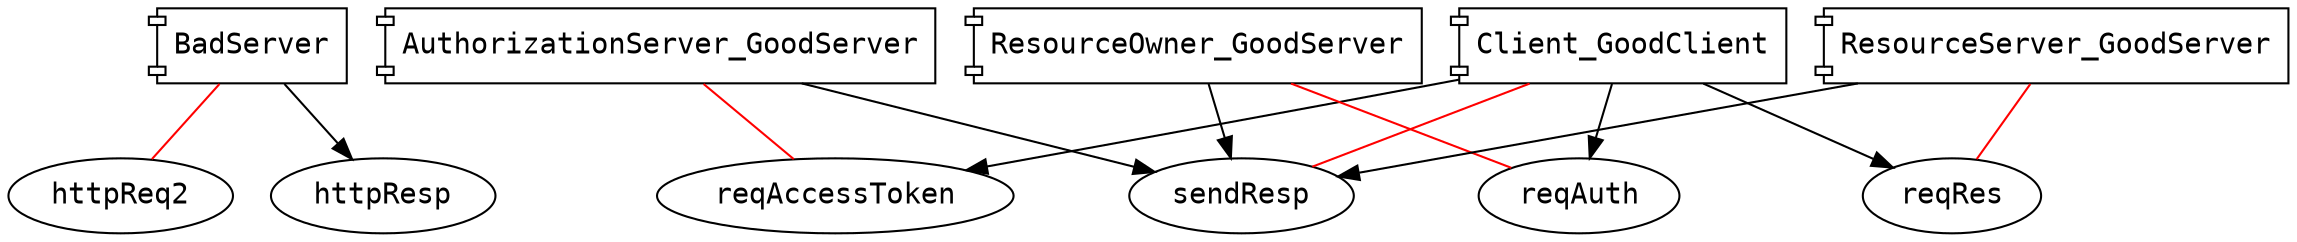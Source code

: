 digraph g {
graph[fontname="courier"]
node[fontname="courier"]
edge[fontname="courier"]
BadServer [shape=component];
httpReq2 [shape=ellipse];
BadServer -> httpReq2 [dir=none,color=red];
httpResp [shape=ellipse];
BadServer -> httpResp;
Client_GoodClient [shape=component];
sendResp [shape=ellipse];
Client_GoodClient -> sendResp [dir=none,color=red];
reqAuth [shape=ellipse];
Client_GoodClient -> reqAuth;
reqRes [shape=ellipse];
Client_GoodClient -> reqRes;
reqAccessToken [shape=ellipse];
Client_GoodClient -> reqAccessToken;
AuthorizationServer_GoodServer [shape=component];
reqAccessToken [shape=ellipse];
AuthorizationServer_GoodServer -> reqAccessToken [dir=none,color=red];
sendResp [shape=ellipse];
AuthorizationServer_GoodServer -> sendResp;
ResourceOwner_GoodServer [shape=component];
reqAuth [shape=ellipse];
ResourceOwner_GoodServer -> reqAuth [dir=none,color=red];
sendResp [shape=ellipse];
ResourceOwner_GoodServer -> sendResp;
ResourceServer_GoodServer [shape=component];
reqRes [shape=ellipse];
ResourceServer_GoodServer -> reqRes [dir=none,color=red];
sendResp [shape=ellipse];
ResourceServer_GoodServer -> sendResp;
}
